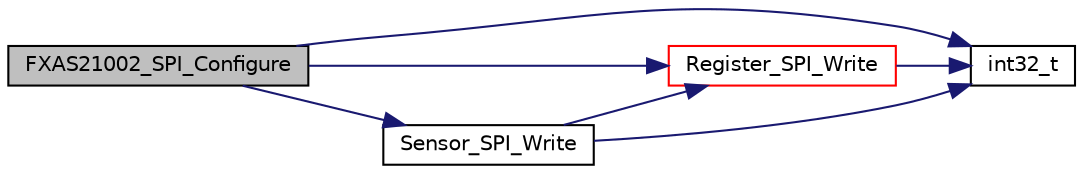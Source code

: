 digraph "FXAS21002_SPI_Configure"
{
  edge [fontname="Helvetica",fontsize="10",labelfontname="Helvetica",labelfontsize="10"];
  node [fontname="Helvetica",fontsize="10",shape=record];
  rankdir="LR";
  Node24 [label="FXAS21002_SPI_Configure",height=0.2,width=0.4,color="black", fillcolor="grey75", style="filled", fontcolor="black"];
  Node24 -> Node25 [color="midnightblue",fontsize="10",style="solid",fontname="Helvetica"];
  Node25 [label="int32_t",height=0.2,width=0.4,color="black", fillcolor="white", style="filled",URL="$data__format__service_8h.html#a5d7069350a7d7e65686c77a8038f462f",tooltip="The interface function to append the data on the formated stream. "];
  Node24 -> Node26 [color="midnightblue",fontsize="10",style="solid",fontname="Helvetica"];
  Node26 [label="Register_SPI_Write",height=0.2,width=0.4,color="red", fillcolor="white", style="filled",URL="$register__io__spi_8c.html#ac4eb16e5a939fce81270bab7f6707754",tooltip="The interface function to write a sensor register. "];
  Node26 -> Node25 [color="midnightblue",fontsize="10",style="solid",fontname="Helvetica"];
  Node24 -> Node28 [color="midnightblue",fontsize="10",style="solid",fontname="Helvetica"];
  Node28 [label="Sensor_SPI_Write",height=0.2,width=0.4,color="black", fillcolor="white", style="filled",URL="$sensor__io__spi_8c.html#aaadd5fc1d790e7922e5303b4d61b67b4",tooltip="Write register data to a sensor. "];
  Node28 -> Node25 [color="midnightblue",fontsize="10",style="solid",fontname="Helvetica"];
  Node28 -> Node26 [color="midnightblue",fontsize="10",style="solid",fontname="Helvetica"];
}
